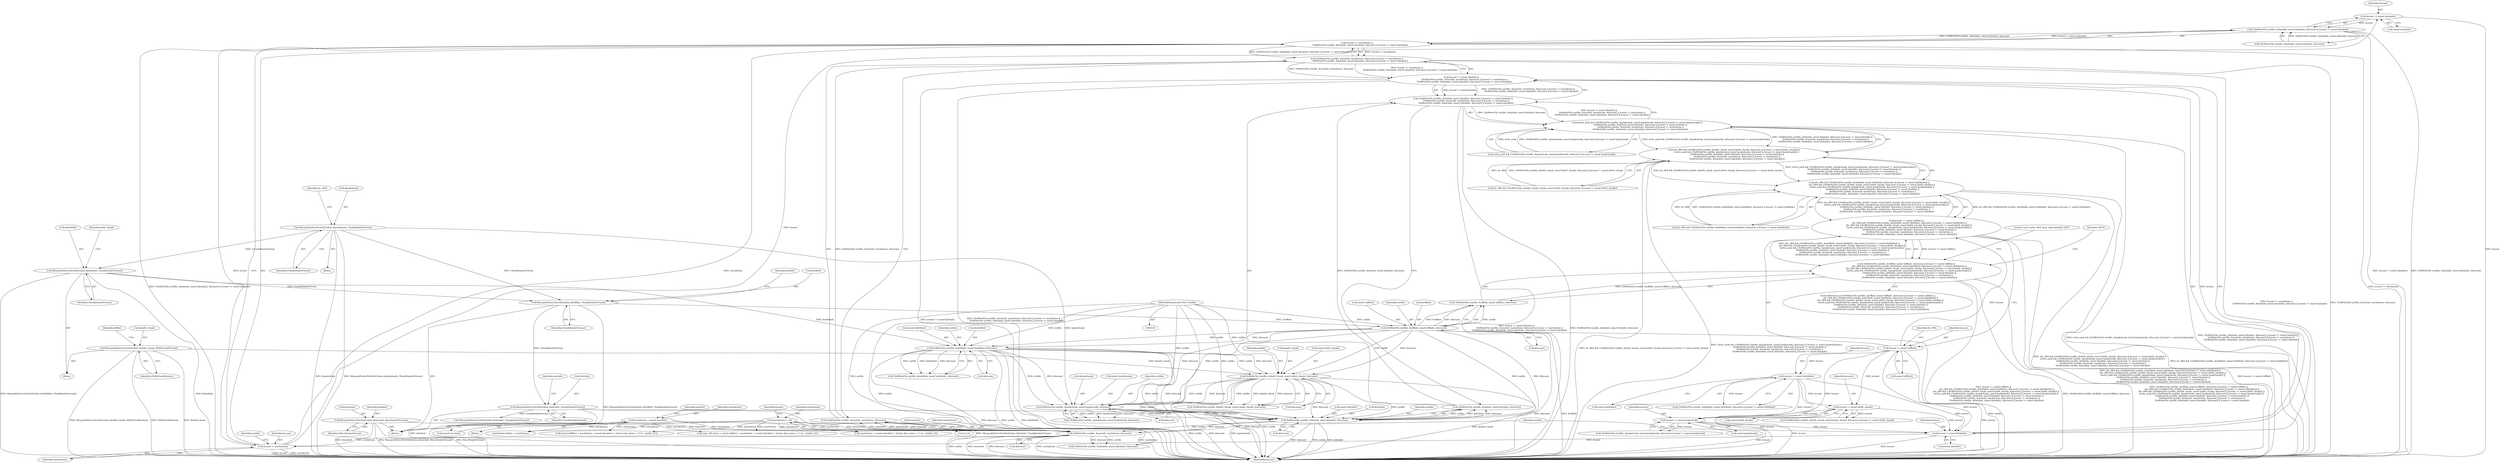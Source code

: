 digraph "0_WavPack_d5bf76b5a88d044a1be1d5656698e3ba737167e5_0@API" {
"1000642" [label="(Call,bcount != sizeof (datahdr))"];
"1000629" [label="(Call,bcount != wavhdrsize)"];
"1000615" [label="(Call,bcount != sizeof (fmthdr))"];
"1000549" [label="(Call,bcount != sizeof (riffhdr))"];
"1000583" [label="(Call,bcount != sizeof (ds64_chunk))"];
"1000566" [label="(Call,bcount != sizeof (ds64hdr))"];
"1000600" [label="(Call,bcount != sizeof (junkchunk))"];
"1000621" [label="(Call,DoWriteFile (outfile, &wavhdr, wavhdrsize, &bcount))"];
"1000606" [label="(Call,DoWriteFile (outfile, &fmthdr, sizeof (fmthdr), &bcount))"];
"1000558" [label="(Call,DoWriteFile (outfile, &ds64hdr, sizeof (ds64hdr), &bcount))"];
"1000540" [label="(Call,DoWriteFile (outfile, &riffhdr, sizeof (riffhdr), &bcount))"];
"1000101" [label="(MethodParameterIn,FILE *outfile)"];
"1000521" [label="(Call,WavpackNativeToLittleEndian (&riffhdr, ChunkHeaderFormat))"];
"1000497" [label="(Call,WavpackNativeToLittleEndian (&ds64hdr, ChunkHeaderFormat))"];
"1000442" [label="(Call,WavpackNativeToLittleEndian (&junkchunk, ChunkHeaderFormat))"];
"1000575" [label="(Call,DoWriteFile (outfile, &ds64_chunk, sizeof (ds64_chunk), &bcount))"];
"1000501" [label="(Call,WavpackNativeToLittleEndian (&ds64_chunk, DS64ChunkFormat))"];
"1000592" [label="(Call,DoWriteFile (outfile, &junkchunk, sizeof (junkchunk), &bcount))"];
"1000525" [label="(Call,WavpackNativeToLittleEndian (&fmthdr, ChunkHeaderFormat))"];
"1000529" [label="(Call,WavpackNativeToLittleEndian (&wavhdr, WaveHeaderFormat))"];
"1000158" [label="(Call,wavhdrsize = 16)"];
"1000265" [label="(Call,wavhdrsize = sizeof (wavhdr))"];
"1000632" [label="(Call,!DoWriteFile (outfile, &datahdr, sizeof (datahdr), &bcount) || bcount != sizeof (datahdr))"];
"1000628" [label="(Call,bcount != wavhdrsize ||\n         !DoWriteFile (outfile, &datahdr, sizeof (datahdr), &bcount) || bcount != sizeof (datahdr))"];
"1000619" [label="(Call,!DoWriteFile (outfile, &wavhdr, wavhdrsize, &bcount) || bcount != wavhdrsize ||\n         !DoWriteFile (outfile, &datahdr, sizeof (datahdr), &bcount) || bcount != sizeof (datahdr))"];
"1000614" [label="(Call,bcount != sizeof (fmthdr) ||\n         !DoWriteFile (outfile, &wavhdr, wavhdrsize, &bcount) || bcount != wavhdrsize ||\n         !DoWriteFile (outfile, &datahdr, sizeof (datahdr), &bcount) || bcount != sizeof (datahdr))"];
"1000604" [label="(Call,!DoWriteFile (outfile, &fmthdr, sizeof (fmthdr), &bcount) || bcount != sizeof (fmthdr) ||\n         !DoWriteFile (outfile, &wavhdr, wavhdrsize, &bcount) || bcount != wavhdrsize ||\n         !DoWriteFile (outfile, &datahdr, sizeof (datahdr), &bcount) || bcount != sizeof (datahdr))"];
"1000587" [label="(Call,(write_junk && (!DoWriteFile (outfile, &junkchunk, sizeof (junkchunk), &bcount) || bcount != sizeof (junkchunk))) ||\n         !DoWriteFile (outfile, &fmthdr, sizeof (fmthdr), &bcount) || bcount != sizeof (fmthdr) ||\n         !DoWriteFile (outfile, &wavhdr, wavhdrsize, &bcount) || bcount != wavhdrsize ||\n         !DoWriteFile (outfile, &datahdr, sizeof (datahdr), &bcount) || bcount != sizeof (datahdr))"];
"1000570" [label="(Call,(do_rf64 && (!DoWriteFile (outfile, &ds64_chunk, sizeof (ds64_chunk), &bcount) || bcount != sizeof (ds64_chunk))) ||\n        (write_junk && (!DoWriteFile (outfile, &junkchunk, sizeof (junkchunk), &bcount) || bcount != sizeof (junkchunk))) ||\n         !DoWriteFile (outfile, &fmthdr, sizeof (fmthdr), &bcount) || bcount != sizeof (fmthdr) ||\n         !DoWriteFile (outfile, &wavhdr, wavhdrsize, &bcount) || bcount != wavhdrsize ||\n         !DoWriteFile (outfile, &datahdr, sizeof (datahdr), &bcount) || bcount != sizeof (datahdr))"];
"1000553" [label="(Call,(do_rf64 && (!DoWriteFile (outfile, &ds64hdr, sizeof (ds64hdr), &bcount) || bcount != sizeof (ds64hdr))) ||\n        (do_rf64 && (!DoWriteFile (outfile, &ds64_chunk, sizeof (ds64_chunk), &bcount) || bcount != sizeof (ds64_chunk))) ||\n        (write_junk && (!DoWriteFile (outfile, &junkchunk, sizeof (junkchunk), &bcount) || bcount != sizeof (junkchunk))) ||\n         !DoWriteFile (outfile, &fmthdr, sizeof (fmthdr), &bcount) || bcount != sizeof (fmthdr) ||\n         !DoWriteFile (outfile, &wavhdr, wavhdrsize, &bcount) || bcount != wavhdrsize ||\n         !DoWriteFile (outfile, &datahdr, sizeof (datahdr), &bcount) || bcount != sizeof (datahdr))"];
"1000548" [label="(Call,bcount != sizeof (riffhdr) ||\n         (do_rf64 && (!DoWriteFile (outfile, &ds64hdr, sizeof (ds64hdr), &bcount) || bcount != sizeof (ds64hdr))) ||\n        (do_rf64 && (!DoWriteFile (outfile, &ds64_chunk, sizeof (ds64_chunk), &bcount) || bcount != sizeof (ds64_chunk))) ||\n        (write_junk && (!DoWriteFile (outfile, &junkchunk, sizeof (junkchunk), &bcount) || bcount != sizeof (junkchunk))) ||\n         !DoWriteFile (outfile, &fmthdr, sizeof (fmthdr), &bcount) || bcount != sizeof (fmthdr) ||\n         !DoWriteFile (outfile, &wavhdr, wavhdrsize, &bcount) || bcount != wavhdrsize ||\n         !DoWriteFile (outfile, &datahdr, sizeof (datahdr), &bcount) || bcount != sizeof (datahdr))"];
"1000538" [label="(Call,!DoWriteFile (outfile, &riffhdr, sizeof (riffhdr), &bcount) || bcount != sizeof (riffhdr) ||\n         (do_rf64 && (!DoWriteFile (outfile, &ds64hdr, sizeof (ds64hdr), &bcount) || bcount != sizeof (ds64hdr))) ||\n        (do_rf64 && (!DoWriteFile (outfile, &ds64_chunk, sizeof (ds64_chunk), &bcount) || bcount != sizeof (ds64_chunk))) ||\n        (write_junk && (!DoWriteFile (outfile, &junkchunk, sizeof (junkchunk), &bcount) || bcount != sizeof (junkchunk))) ||\n         !DoWriteFile (outfile, &fmthdr, sizeof (fmthdr), &bcount) || bcount != sizeof (fmthdr) ||\n         !DoWriteFile (outfile, &wavhdr, wavhdrsize, &bcount) || bcount != wavhdrsize ||\n         !DoWriteFile (outfile, &datahdr, sizeof (datahdr), &bcount) || bcount != sizeof (datahdr))"];
"1000415" [label="(Call,fmthdr.ckSize = wavhdrsize)"];
"1000542" [label="(Call,&riffhdr)"];
"1000621" [label="(Call,DoWriteFile (outfile, &wavhdr, wavhdrsize, &bcount))"];
"1000642" [label="(Call,bcount != sizeof (datahdr))"];
"1000591" [label="(Call,!DoWriteFile (outfile, &junkchunk, sizeof (junkchunk), &bcount))"];
"1000554" [label="(Call,do_rf64 && (!DoWriteFile (outfile, &ds64hdr, sizeof (ds64hdr), &bcount) || bcount != sizeof (ds64hdr)))"];
"1000558" [label="(Call,DoWriteFile (outfile, &ds64hdr, sizeof (ds64hdr), &bcount))"];
"1000635" [label="(Identifier,outfile)"];
"1000581" [label="(Call,&bcount)"];
"1000532" [label="(Identifier,WaveHeaderFormat)"];
"1000610" [label="(Call,sizeof (fmthdr))"];
"1000598" [label="(Call,&bcount)"];
"1000531" [label="(Identifier,wavhdr)"];
"1000585" [label="(Call,sizeof (ds64_chunk))"];
"1000626" [label="(Call,&bcount)"];
"1000608" [label="(Call,&fmthdr)"];
"1000527" [label="(Identifier,fmthdr)"];
"1000158" [label="(Call,wavhdrsize = 16)"];
"1000573" [label="(Call,!DoWriteFile (outfile, &ds64_chunk, sizeof (ds64_chunk), &bcount) || bcount != sizeof (ds64_chunk))"];
"1000590" [label="(Call,!DoWriteFile (outfile, &junkchunk, sizeof (junkchunk), &bcount) || bcount != sizeof (junkchunk))"];
"1000594" [label="(Call,&junkchunk)"];
"1000264" [label="(Block,)"];
"1000617" [label="(Call,sizeof (fmthdr))"];
"1000535" [label="(Identifier,datahdr)"];
"1000160" [label="(Literal,16)"];
"1000648" [label="(Literal,\"can't write .WAV data, disk probably full!\")"];
"1000600" [label="(Call,bcount != sizeof (junkchunk))"];
"1000571" [label="(Call,do_rf64 && (!DoWriteFile (outfile, &ds64_chunk, sizeof (ds64_chunk), &bcount) || bcount != sizeof (ds64_chunk)))"];
"1000529" [label="(Call,WavpackNativeToLittleEndian (&wavhdr, WaveHeaderFormat))"];
"1000579" [label="(Call,sizeof (ds64_chunk))"];
"1000101" [label="(MethodParameterIn,FILE *outfile)"];
"1000633" [label="(Call,!DoWriteFile (outfile, &datahdr, sizeof (datahdr), &bcount))"];
"1000614" [label="(Call,bcount != sizeof (fmthdr) ||\n         !DoWriteFile (outfile, &wavhdr, wavhdrsize, &bcount) || bcount != wavhdrsize ||\n         !DoWriteFile (outfile, &datahdr, sizeof (datahdr), &bcount) || bcount != sizeof (datahdr))"];
"1000632" [label="(Call,!DoWriteFile (outfile, &datahdr, sizeof (datahdr), &bcount) || bcount != sizeof (datahdr))"];
"1000567" [label="(Identifier,bcount)"];
"1000105" [label="(Block,)"];
"1000501" [label="(Call,WavpackNativeToLittleEndian (&ds64_chunk, DS64ChunkFormat))"];
"1000422" [label="(Block,)"];
"1000653" [label="(MethodReturn,int)"];
"1000568" [label="(Call,sizeof (ds64hdr))"];
"1000445" [label="(Identifier,ChunkHeaderFormat)"];
"1000498" [label="(Call,&ds64hdr)"];
"1000631" [label="(Identifier,wavhdrsize)"];
"1000619" [label="(Call,!DoWriteFile (outfile, &wavhdr, wavhdrsize, &bcount) || bcount != wavhdrsize ||\n         !DoWriteFile (outfile, &datahdr, sizeof (datahdr), &bcount) || bcount != sizeof (datahdr))"];
"1000521" [label="(Call,WavpackNativeToLittleEndian (&riffhdr, ChunkHeaderFormat))"];
"1000570" [label="(Call,(do_rf64 && (!DoWriteFile (outfile, &ds64_chunk, sizeof (ds64_chunk), &bcount) || bcount != sizeof (ds64_chunk))) ||\n        (write_junk && (!DoWriteFile (outfile, &junkchunk, sizeof (junkchunk), &bcount) || bcount != sizeof (junkchunk))) ||\n         !DoWriteFile (outfile, &fmthdr, sizeof (fmthdr), &bcount) || bcount != sizeof (fmthdr) ||\n         !DoWriteFile (outfile, &wavhdr, wavhdrsize, &bcount) || bcount != wavhdrsize ||\n         !DoWriteFile (outfile, &datahdr, sizeof (datahdr), &bcount) || bcount != sizeof (datahdr))"];
"1000616" [label="(Identifier,bcount)"];
"1000525" [label="(Call,WavpackNativeToLittleEndian (&fmthdr, ChunkHeaderFormat))"];
"1000540" [label="(Call,DoWriteFile (outfile, &riffhdr, sizeof (riffhdr), &bcount))"];
"1000551" [label="(Call,sizeof (riffhdr))"];
"1000539" [label="(Call,!DoWriteFile (outfile, &riffhdr, sizeof (riffhdr), &bcount))"];
"1000538" [label="(Call,!DoWriteFile (outfile, &riffhdr, sizeof (riffhdr), &bcount) || bcount != sizeof (riffhdr) ||\n         (do_rf64 && (!DoWriteFile (outfile, &ds64hdr, sizeof (ds64hdr), &bcount) || bcount != sizeof (ds64hdr))) ||\n        (do_rf64 && (!DoWriteFile (outfile, &ds64_chunk, sizeof (ds64_chunk), &bcount) || bcount != sizeof (ds64_chunk))) ||\n        (write_junk && (!DoWriteFile (outfile, &junkchunk, sizeof (junkchunk), &bcount) || bcount != sizeof (junkchunk))) ||\n         !DoWriteFile (outfile, &fmthdr, sizeof (fmthdr), &bcount) || bcount != sizeof (fmthdr) ||\n         !DoWriteFile (outfile, &wavhdr, wavhdrsize, &bcount) || bcount != wavhdrsize ||\n         !DoWriteFile (outfile, &datahdr, sizeof (datahdr), &bcount) || bcount != sizeof (datahdr))"];
"1000366" [label="(Call,sizeof (riffhdr) + wavhdrsize + sizeof (datahdr) + ((total_data_bytes + 1) & ~(int64_t)1))"];
"1000562" [label="(Call,sizeof (ds64hdr))"];
"1000530" [label="(Call,&wavhdr)"];
"1000592" [label="(Call,DoWriteFile (outfile, &junkchunk, sizeof (junkchunk), &bcount))"];
"1000596" [label="(Call,sizeof (junkchunk))"];
"1000630" [label="(Identifier,bcount)"];
"1000550" [label="(Identifier,bcount)"];
"1000448" [label="(Block,)"];
"1000504" [label="(Identifier,DS64ChunkFormat)"];
"1000364" [label="(Call,total_riff_bytes = sizeof (riffhdr) + wavhdrsize + sizeof (datahdr) + ((total_data_bytes + 1) & ~(int64_t)1))"];
"1000587" [label="(Call,(write_junk && (!DoWriteFile (outfile, &junkchunk, sizeof (junkchunk), &bcount) || bcount != sizeof (junkchunk))) ||\n         !DoWriteFile (outfile, &fmthdr, sizeof (fmthdr), &bcount) || bcount != sizeof (fmthdr) ||\n         !DoWriteFile (outfile, &wavhdr, wavhdrsize, &bcount) || bcount != wavhdrsize ||\n         !DoWriteFile (outfile, &datahdr, sizeof (datahdr), &bcount) || bcount != sizeof (datahdr))"];
"1000623" [label="(Call,&wavhdr)"];
"1000566" [label="(Call,bcount != sizeof (ds64hdr))"];
"1000522" [label="(Call,&riffhdr)"];
"1000612" [label="(Call,&bcount)"];
"1000643" [label="(Identifier,bcount)"];
"1000583" [label="(Call,bcount != sizeof (ds64_chunk))"];
"1000271" [label="(Identifier,wavhdr)"];
"1000500" [label="(Identifier,ChunkHeaderFormat)"];
"1000575" [label="(Call,DoWriteFile (outfile, &ds64_chunk, sizeof (ds64_chunk), &bcount))"];
"1000615" [label="(Call,bcount != sizeof (fmthdr))"];
"1000622" [label="(Identifier,outfile)"];
"1000544" [label="(Call,sizeof (riffhdr))"];
"1000533" [label="(Call,WavpackNativeToLittleEndian (&datahdr, ChunkHeaderFormat))"];
"1000604" [label="(Call,!DoWriteFile (outfile, &fmthdr, sizeof (fmthdr), &bcount) || bcount != sizeof (fmthdr) ||\n         !DoWriteFile (outfile, &wavhdr, wavhdrsize, &bcount) || bcount != wavhdrsize ||\n         !DoWriteFile (outfile, &datahdr, sizeof (datahdr), &bcount) || bcount != sizeof (datahdr))"];
"1000644" [label="(Call,sizeof (datahdr))"];
"1000559" [label="(Identifier,outfile)"];
"1000625" [label="(Identifier,wavhdrsize)"];
"1000541" [label="(Identifier,outfile)"];
"1000546" [label="(Call,&bcount)"];
"1000548" [label="(Call,bcount != sizeof (riffhdr) ||\n         (do_rf64 && (!DoWriteFile (outfile, &ds64hdr, sizeof (ds64hdr), &bcount) || bcount != sizeof (ds64hdr))) ||\n        (do_rf64 && (!DoWriteFile (outfile, &ds64_chunk, sizeof (ds64_chunk), &bcount) || bcount != sizeof (ds64_chunk))) ||\n        (write_junk && (!DoWriteFile (outfile, &junkchunk, sizeof (junkchunk), &bcount) || bcount != sizeof (junkchunk))) ||\n         !DoWriteFile (outfile, &fmthdr, sizeof (fmthdr), &bcount) || bcount != sizeof (fmthdr) ||\n         !DoWriteFile (outfile, &wavhdr, wavhdrsize, &bcount) || bcount != wavhdrsize ||\n         !DoWriteFile (outfile, &datahdr, sizeof (datahdr), &bcount) || bcount != sizeof (datahdr))"];
"1000502" [label="(Call,&ds64_chunk)"];
"1000584" [label="(Identifier,bcount)"];
"1000443" [label="(Call,&junkchunk)"];
"1000537" [label="(ControlStructure,if (!DoWriteFile (outfile, &riffhdr, sizeof (riffhdr), &bcount) || bcount != sizeof (riffhdr) ||\n         (do_rf64 && (!DoWriteFile (outfile, &ds64hdr, sizeof (ds64hdr), &bcount) || bcount != sizeof (ds64hdr))) ||\n        (do_rf64 && (!DoWriteFile (outfile, &ds64_chunk, sizeof (ds64_chunk), &bcount) || bcount != sizeof (ds64_chunk))) ||\n        (write_junk && (!DoWriteFile (outfile, &junkchunk, sizeof (junkchunk), &bcount) || bcount != sizeof (junkchunk))) ||\n         !DoWriteFile (outfile, &fmthdr, sizeof (fmthdr), &bcount) || bcount != sizeof (fmthdr) ||\n         !DoWriteFile (outfile, &wavhdr, wavhdrsize, &bcount) || bcount != wavhdrsize ||\n         !DoWriteFile (outfile, &datahdr, sizeof (datahdr), &bcount) || bcount != sizeof (datahdr)))"];
"1000528" [label="(Identifier,ChunkHeaderFormat)"];
"1000523" [label="(Identifier,riffhdr)"];
"1000555" [label="(Identifier,do_rf64)"];
"1000553" [label="(Call,(do_rf64 && (!DoWriteFile (outfile, &ds64hdr, sizeof (ds64hdr), &bcount) || bcount != sizeof (ds64hdr))) ||\n        (do_rf64 && (!DoWriteFile (outfile, &ds64_chunk, sizeof (ds64_chunk), &bcount) || bcount != sizeof (ds64_chunk))) ||\n        (write_junk && (!DoWriteFile (outfile, &junkchunk, sizeof (junkchunk), &bcount) || bcount != sizeof (junkchunk))) ||\n         !DoWriteFile (outfile, &fmthdr, sizeof (fmthdr), &bcount) || bcount != sizeof (fmthdr) ||\n         !DoWriteFile (outfile, &wavhdr, wavhdrsize, &bcount) || bcount != wavhdrsize ||\n         !DoWriteFile (outfile, &datahdr, sizeof (datahdr), &bcount) || bcount != sizeof (datahdr))"];
"1000605" [label="(Call,!DoWriteFile (outfile, &fmthdr, sizeof (fmthdr), &bcount))"];
"1000602" [label="(Call,sizeof (junkchunk))"];
"1000442" [label="(Call,WavpackNativeToLittleEndian (&junkchunk, ChunkHeaderFormat))"];
"1000557" [label="(Call,!DoWriteFile (outfile, &ds64hdr, sizeof (ds64hdr), &bcount))"];
"1000620" [label="(Call,!DoWriteFile (outfile, &wavhdr, wavhdrsize, &bcount))"];
"1000652" [label="(Identifier,TRUE)"];
"1000447" [label="(Identifier,do_rf64)"];
"1000634" [label="(Call,DoWriteFile (outfile, &datahdr, sizeof (datahdr), &bcount))"];
"1000588" [label="(Call,write_junk && (!DoWriteFile (outfile, &junkchunk, sizeof (junkchunk), &bcount) || bcount != sizeof (junkchunk)))"];
"1000628" [label="(Call,bcount != wavhdrsize ||\n         !DoWriteFile (outfile, &datahdr, sizeof (datahdr), &bcount) || bcount != sizeof (datahdr))"];
"1000606" [label="(Call,DoWriteFile (outfile, &fmthdr, sizeof (fmthdr), &bcount))"];
"1000267" [label="(Call,sizeof (wavhdr))"];
"1000576" [label="(Identifier,outfile)"];
"1000556" [label="(Call,!DoWriteFile (outfile, &ds64hdr, sizeof (ds64hdr), &bcount) || bcount != sizeof (ds64hdr))"];
"1000497" [label="(Call,WavpackNativeToLittleEndian (&ds64hdr, ChunkHeaderFormat))"];
"1000607" [label="(Identifier,outfile)"];
"1000503" [label="(Identifier,ds64_chunk)"];
"1000577" [label="(Call,&ds64_chunk)"];
"1000159" [label="(Identifier,wavhdrsize)"];
"1000526" [label="(Call,&fmthdr)"];
"1000629" [label="(Call,bcount != wavhdrsize)"];
"1000549" [label="(Call,bcount != sizeof (riffhdr))"];
"1000560" [label="(Call,&ds64hdr)"];
"1000574" [label="(Call,!DoWriteFile (outfile, &ds64_chunk, sizeof (ds64_chunk), &bcount))"];
"1000593" [label="(Identifier,outfile)"];
"1000564" [label="(Call,&bcount)"];
"1000601" [label="(Identifier,bcount)"];
"1000164" [label="(Identifier,format)"];
"1000369" [label="(Call,wavhdrsize + sizeof (datahdr) + ((total_data_bytes + 1) & ~(int64_t)1))"];
"1000265" [label="(Call,wavhdrsize = sizeof (wavhdr))"];
"1000524" [label="(Identifier,ChunkHeaderFormat)"];
"1000266" [label="(Identifier,wavhdrsize)"];
"1000642" -> "1000632"  [label="AST: "];
"1000642" -> "1000644"  [label="CFG: "];
"1000643" -> "1000642"  [label="AST: "];
"1000644" -> "1000642"  [label="AST: "];
"1000632" -> "1000642"  [label="CFG: "];
"1000642" -> "1000653"  [label="DDG: bcount"];
"1000642" -> "1000632"  [label="DDG: bcount"];
"1000629" -> "1000642"  [label="DDG: bcount"];
"1000629" -> "1000628"  [label="AST: "];
"1000629" -> "1000631"  [label="CFG: "];
"1000630" -> "1000629"  [label="AST: "];
"1000631" -> "1000629"  [label="AST: "];
"1000635" -> "1000629"  [label="CFG: "];
"1000628" -> "1000629"  [label="CFG: "];
"1000629" -> "1000653"  [label="DDG: bcount"];
"1000629" -> "1000653"  [label="DDG: wavhdrsize"];
"1000629" -> "1000628"  [label="DDG: bcount"];
"1000629" -> "1000628"  [label="DDG: wavhdrsize"];
"1000615" -> "1000629"  [label="DDG: bcount"];
"1000621" -> "1000629"  [label="DDG: wavhdrsize"];
"1000615" -> "1000614"  [label="AST: "];
"1000615" -> "1000617"  [label="CFG: "];
"1000616" -> "1000615"  [label="AST: "];
"1000617" -> "1000615"  [label="AST: "];
"1000622" -> "1000615"  [label="CFG: "];
"1000614" -> "1000615"  [label="CFG: "];
"1000615" -> "1000653"  [label="DDG: bcount"];
"1000615" -> "1000614"  [label="DDG: bcount"];
"1000549" -> "1000615"  [label="DDG: bcount"];
"1000583" -> "1000615"  [label="DDG: bcount"];
"1000566" -> "1000615"  [label="DDG: bcount"];
"1000600" -> "1000615"  [label="DDG: bcount"];
"1000549" -> "1000548"  [label="AST: "];
"1000549" -> "1000551"  [label="CFG: "];
"1000550" -> "1000549"  [label="AST: "];
"1000551" -> "1000549"  [label="AST: "];
"1000555" -> "1000549"  [label="CFG: "];
"1000548" -> "1000549"  [label="CFG: "];
"1000549" -> "1000653"  [label="DDG: bcount"];
"1000549" -> "1000548"  [label="DDG: bcount"];
"1000549" -> "1000566"  [label="DDG: bcount"];
"1000549" -> "1000583"  [label="DDG: bcount"];
"1000549" -> "1000600"  [label="DDG: bcount"];
"1000583" -> "1000573"  [label="AST: "];
"1000583" -> "1000585"  [label="CFG: "];
"1000584" -> "1000583"  [label="AST: "];
"1000585" -> "1000583"  [label="AST: "];
"1000573" -> "1000583"  [label="CFG: "];
"1000583" -> "1000653"  [label="DDG: bcount"];
"1000583" -> "1000573"  [label="DDG: bcount"];
"1000566" -> "1000583"  [label="DDG: bcount"];
"1000583" -> "1000600"  [label="DDG: bcount"];
"1000566" -> "1000556"  [label="AST: "];
"1000566" -> "1000568"  [label="CFG: "];
"1000567" -> "1000566"  [label="AST: "];
"1000568" -> "1000566"  [label="AST: "];
"1000556" -> "1000566"  [label="CFG: "];
"1000566" -> "1000653"  [label="DDG: bcount"];
"1000566" -> "1000556"  [label="DDG: bcount"];
"1000566" -> "1000600"  [label="DDG: bcount"];
"1000600" -> "1000590"  [label="AST: "];
"1000600" -> "1000602"  [label="CFG: "];
"1000601" -> "1000600"  [label="AST: "];
"1000602" -> "1000600"  [label="AST: "];
"1000590" -> "1000600"  [label="CFG: "];
"1000600" -> "1000653"  [label="DDG: bcount"];
"1000600" -> "1000590"  [label="DDG: bcount"];
"1000621" -> "1000620"  [label="AST: "];
"1000621" -> "1000626"  [label="CFG: "];
"1000622" -> "1000621"  [label="AST: "];
"1000623" -> "1000621"  [label="AST: "];
"1000625" -> "1000621"  [label="AST: "];
"1000626" -> "1000621"  [label="AST: "];
"1000620" -> "1000621"  [label="CFG: "];
"1000621" -> "1000653"  [label="DDG: outfile"];
"1000621" -> "1000653"  [label="DDG: &wavhdr"];
"1000621" -> "1000653"  [label="DDG: &bcount"];
"1000621" -> "1000653"  [label="DDG: wavhdrsize"];
"1000621" -> "1000620"  [label="DDG: outfile"];
"1000621" -> "1000620"  [label="DDG: &wavhdr"];
"1000621" -> "1000620"  [label="DDG: wavhdrsize"];
"1000621" -> "1000620"  [label="DDG: &bcount"];
"1000606" -> "1000621"  [label="DDG: outfile"];
"1000606" -> "1000621"  [label="DDG: &bcount"];
"1000101" -> "1000621"  [label="DDG: outfile"];
"1000529" -> "1000621"  [label="DDG: &wavhdr"];
"1000158" -> "1000621"  [label="DDG: wavhdrsize"];
"1000265" -> "1000621"  [label="DDG: wavhdrsize"];
"1000621" -> "1000634"  [label="DDG: outfile"];
"1000621" -> "1000634"  [label="DDG: &bcount"];
"1000606" -> "1000605"  [label="AST: "];
"1000606" -> "1000612"  [label="CFG: "];
"1000607" -> "1000606"  [label="AST: "];
"1000608" -> "1000606"  [label="AST: "];
"1000610" -> "1000606"  [label="AST: "];
"1000612" -> "1000606"  [label="AST: "];
"1000605" -> "1000606"  [label="CFG: "];
"1000606" -> "1000653"  [label="DDG: outfile"];
"1000606" -> "1000653"  [label="DDG: &fmthdr"];
"1000606" -> "1000653"  [label="DDG: &bcount"];
"1000606" -> "1000605"  [label="DDG: outfile"];
"1000606" -> "1000605"  [label="DDG: &fmthdr"];
"1000606" -> "1000605"  [label="DDG: &bcount"];
"1000558" -> "1000606"  [label="DDG: outfile"];
"1000558" -> "1000606"  [label="DDG: &bcount"];
"1000575" -> "1000606"  [label="DDG: outfile"];
"1000575" -> "1000606"  [label="DDG: &bcount"];
"1000540" -> "1000606"  [label="DDG: outfile"];
"1000540" -> "1000606"  [label="DDG: &bcount"];
"1000592" -> "1000606"  [label="DDG: outfile"];
"1000592" -> "1000606"  [label="DDG: &bcount"];
"1000101" -> "1000606"  [label="DDG: outfile"];
"1000525" -> "1000606"  [label="DDG: &fmthdr"];
"1000558" -> "1000557"  [label="AST: "];
"1000558" -> "1000564"  [label="CFG: "];
"1000559" -> "1000558"  [label="AST: "];
"1000560" -> "1000558"  [label="AST: "];
"1000562" -> "1000558"  [label="AST: "];
"1000564" -> "1000558"  [label="AST: "];
"1000557" -> "1000558"  [label="CFG: "];
"1000558" -> "1000653"  [label="DDG: &ds64hdr"];
"1000558" -> "1000653"  [label="DDG: outfile"];
"1000558" -> "1000653"  [label="DDG: &bcount"];
"1000558" -> "1000557"  [label="DDG: outfile"];
"1000558" -> "1000557"  [label="DDG: &ds64hdr"];
"1000558" -> "1000557"  [label="DDG: &bcount"];
"1000540" -> "1000558"  [label="DDG: outfile"];
"1000540" -> "1000558"  [label="DDG: &bcount"];
"1000101" -> "1000558"  [label="DDG: outfile"];
"1000497" -> "1000558"  [label="DDG: &ds64hdr"];
"1000558" -> "1000575"  [label="DDG: outfile"];
"1000558" -> "1000575"  [label="DDG: &bcount"];
"1000558" -> "1000592"  [label="DDG: outfile"];
"1000558" -> "1000592"  [label="DDG: &bcount"];
"1000540" -> "1000539"  [label="AST: "];
"1000540" -> "1000546"  [label="CFG: "];
"1000541" -> "1000540"  [label="AST: "];
"1000542" -> "1000540"  [label="AST: "];
"1000544" -> "1000540"  [label="AST: "];
"1000546" -> "1000540"  [label="AST: "];
"1000539" -> "1000540"  [label="CFG: "];
"1000540" -> "1000653"  [label="DDG: &bcount"];
"1000540" -> "1000653"  [label="DDG: &riffhdr"];
"1000540" -> "1000653"  [label="DDG: outfile"];
"1000540" -> "1000539"  [label="DDG: outfile"];
"1000540" -> "1000539"  [label="DDG: &riffhdr"];
"1000540" -> "1000539"  [label="DDG: &bcount"];
"1000101" -> "1000540"  [label="DDG: outfile"];
"1000521" -> "1000540"  [label="DDG: &riffhdr"];
"1000540" -> "1000575"  [label="DDG: outfile"];
"1000540" -> "1000575"  [label="DDG: &bcount"];
"1000540" -> "1000592"  [label="DDG: outfile"];
"1000540" -> "1000592"  [label="DDG: &bcount"];
"1000101" -> "1000100"  [label="AST: "];
"1000101" -> "1000653"  [label="DDG: outfile"];
"1000101" -> "1000575"  [label="DDG: outfile"];
"1000101" -> "1000592"  [label="DDG: outfile"];
"1000101" -> "1000634"  [label="DDG: outfile"];
"1000521" -> "1000105"  [label="AST: "];
"1000521" -> "1000524"  [label="CFG: "];
"1000522" -> "1000521"  [label="AST: "];
"1000524" -> "1000521"  [label="AST: "];
"1000527" -> "1000521"  [label="CFG: "];
"1000521" -> "1000653"  [label="DDG: WavpackNativeToLittleEndian (&riffhdr, ChunkHeaderFormat)"];
"1000497" -> "1000521"  [label="DDG: ChunkHeaderFormat"];
"1000442" -> "1000521"  [label="DDG: ChunkHeaderFormat"];
"1000521" -> "1000525"  [label="DDG: ChunkHeaderFormat"];
"1000497" -> "1000448"  [label="AST: "];
"1000497" -> "1000500"  [label="CFG: "];
"1000498" -> "1000497"  [label="AST: "];
"1000500" -> "1000497"  [label="AST: "];
"1000503" -> "1000497"  [label="CFG: "];
"1000497" -> "1000653"  [label="DDG: &ds64hdr"];
"1000497" -> "1000653"  [label="DDG: WavpackNativeToLittleEndian (&ds64hdr, ChunkHeaderFormat)"];
"1000442" -> "1000497"  [label="DDG: ChunkHeaderFormat"];
"1000442" -> "1000422"  [label="AST: "];
"1000442" -> "1000445"  [label="CFG: "];
"1000443" -> "1000442"  [label="AST: "];
"1000445" -> "1000442"  [label="AST: "];
"1000447" -> "1000442"  [label="CFG: "];
"1000442" -> "1000653"  [label="DDG: WavpackNativeToLittleEndian (&junkchunk, ChunkHeaderFormat)"];
"1000442" -> "1000653"  [label="DDG: &junkchunk"];
"1000442" -> "1000592"  [label="DDG: &junkchunk"];
"1000575" -> "1000574"  [label="AST: "];
"1000575" -> "1000581"  [label="CFG: "];
"1000576" -> "1000575"  [label="AST: "];
"1000577" -> "1000575"  [label="AST: "];
"1000579" -> "1000575"  [label="AST: "];
"1000581" -> "1000575"  [label="AST: "];
"1000574" -> "1000575"  [label="CFG: "];
"1000575" -> "1000653"  [label="DDG: &ds64_chunk"];
"1000575" -> "1000653"  [label="DDG: &bcount"];
"1000575" -> "1000653"  [label="DDG: outfile"];
"1000575" -> "1000574"  [label="DDG: outfile"];
"1000575" -> "1000574"  [label="DDG: &ds64_chunk"];
"1000575" -> "1000574"  [label="DDG: &bcount"];
"1000501" -> "1000575"  [label="DDG: &ds64_chunk"];
"1000575" -> "1000592"  [label="DDG: outfile"];
"1000575" -> "1000592"  [label="DDG: &bcount"];
"1000501" -> "1000448"  [label="AST: "];
"1000501" -> "1000504"  [label="CFG: "];
"1000502" -> "1000501"  [label="AST: "];
"1000504" -> "1000501"  [label="AST: "];
"1000523" -> "1000501"  [label="CFG: "];
"1000501" -> "1000653"  [label="DDG: &ds64_chunk"];
"1000501" -> "1000653"  [label="DDG: WavpackNativeToLittleEndian (&ds64_chunk, DS64ChunkFormat)"];
"1000501" -> "1000653"  [label="DDG: DS64ChunkFormat"];
"1000592" -> "1000591"  [label="AST: "];
"1000592" -> "1000598"  [label="CFG: "];
"1000593" -> "1000592"  [label="AST: "];
"1000594" -> "1000592"  [label="AST: "];
"1000596" -> "1000592"  [label="AST: "];
"1000598" -> "1000592"  [label="AST: "];
"1000591" -> "1000592"  [label="CFG: "];
"1000592" -> "1000653"  [label="DDG: &bcount"];
"1000592" -> "1000653"  [label="DDG: &junkchunk"];
"1000592" -> "1000653"  [label="DDG: outfile"];
"1000592" -> "1000591"  [label="DDG: outfile"];
"1000592" -> "1000591"  [label="DDG: &junkchunk"];
"1000592" -> "1000591"  [label="DDG: &bcount"];
"1000525" -> "1000105"  [label="AST: "];
"1000525" -> "1000528"  [label="CFG: "];
"1000526" -> "1000525"  [label="AST: "];
"1000528" -> "1000525"  [label="AST: "];
"1000531" -> "1000525"  [label="CFG: "];
"1000525" -> "1000653"  [label="DDG: WavpackNativeToLittleEndian (&fmthdr, ChunkHeaderFormat)"];
"1000525" -> "1000653"  [label="DDG: &fmthdr"];
"1000525" -> "1000533"  [label="DDG: ChunkHeaderFormat"];
"1000529" -> "1000105"  [label="AST: "];
"1000529" -> "1000532"  [label="CFG: "];
"1000530" -> "1000529"  [label="AST: "];
"1000532" -> "1000529"  [label="AST: "];
"1000535" -> "1000529"  [label="CFG: "];
"1000529" -> "1000653"  [label="DDG: &wavhdr"];
"1000529" -> "1000653"  [label="DDG: WavpackNativeToLittleEndian (&wavhdr, WaveHeaderFormat)"];
"1000529" -> "1000653"  [label="DDG: WaveHeaderFormat"];
"1000158" -> "1000105"  [label="AST: "];
"1000158" -> "1000160"  [label="CFG: "];
"1000159" -> "1000158"  [label="AST: "];
"1000160" -> "1000158"  [label="AST: "];
"1000164" -> "1000158"  [label="CFG: "];
"1000158" -> "1000653"  [label="DDG: wavhdrsize"];
"1000158" -> "1000364"  [label="DDG: wavhdrsize"];
"1000158" -> "1000366"  [label="DDG: wavhdrsize"];
"1000158" -> "1000369"  [label="DDG: wavhdrsize"];
"1000158" -> "1000415"  [label="DDG: wavhdrsize"];
"1000265" -> "1000264"  [label="AST: "];
"1000265" -> "1000267"  [label="CFG: "];
"1000266" -> "1000265"  [label="AST: "];
"1000267" -> "1000265"  [label="AST: "];
"1000271" -> "1000265"  [label="CFG: "];
"1000265" -> "1000364"  [label="DDG: wavhdrsize"];
"1000265" -> "1000366"  [label="DDG: wavhdrsize"];
"1000265" -> "1000369"  [label="DDG: wavhdrsize"];
"1000265" -> "1000415"  [label="DDG: wavhdrsize"];
"1000632" -> "1000628"  [label="AST: "];
"1000632" -> "1000633"  [label="CFG: "];
"1000633" -> "1000632"  [label="AST: "];
"1000628" -> "1000632"  [label="CFG: "];
"1000632" -> "1000653"  [label="DDG: !DoWriteFile (outfile, &datahdr, sizeof (datahdr), &bcount)"];
"1000632" -> "1000653"  [label="DDG: bcount != sizeof (datahdr)"];
"1000632" -> "1000628"  [label="DDG: !DoWriteFile (outfile, &datahdr, sizeof (datahdr), &bcount)"];
"1000632" -> "1000628"  [label="DDG: bcount != sizeof (datahdr)"];
"1000633" -> "1000632"  [label="DDG: DoWriteFile (outfile, &datahdr, sizeof (datahdr), &bcount)"];
"1000628" -> "1000619"  [label="AST: "];
"1000619" -> "1000628"  [label="CFG: "];
"1000628" -> "1000653"  [label="DDG: bcount != wavhdrsize"];
"1000628" -> "1000653"  [label="DDG: !DoWriteFile (outfile, &datahdr, sizeof (datahdr), &bcount) || bcount != sizeof (datahdr)"];
"1000628" -> "1000619"  [label="DDG: bcount != wavhdrsize"];
"1000628" -> "1000619"  [label="DDG: !DoWriteFile (outfile, &datahdr, sizeof (datahdr), &bcount) || bcount != sizeof (datahdr)"];
"1000619" -> "1000614"  [label="AST: "];
"1000619" -> "1000620"  [label="CFG: "];
"1000620" -> "1000619"  [label="AST: "];
"1000614" -> "1000619"  [label="CFG: "];
"1000619" -> "1000653"  [label="DDG: bcount != wavhdrsize ||\n         !DoWriteFile (outfile, &datahdr, sizeof (datahdr), &bcount) || bcount != sizeof (datahdr)"];
"1000619" -> "1000653"  [label="DDG: !DoWriteFile (outfile, &wavhdr, wavhdrsize, &bcount)"];
"1000619" -> "1000614"  [label="DDG: !DoWriteFile (outfile, &wavhdr, wavhdrsize, &bcount)"];
"1000619" -> "1000614"  [label="DDG: bcount != wavhdrsize ||\n         !DoWriteFile (outfile, &datahdr, sizeof (datahdr), &bcount) || bcount != sizeof (datahdr)"];
"1000620" -> "1000619"  [label="DDG: DoWriteFile (outfile, &wavhdr, wavhdrsize, &bcount)"];
"1000614" -> "1000604"  [label="AST: "];
"1000604" -> "1000614"  [label="CFG: "];
"1000614" -> "1000653"  [label="DDG: bcount != sizeof (fmthdr)"];
"1000614" -> "1000653"  [label="DDG: !DoWriteFile (outfile, &wavhdr, wavhdrsize, &bcount) || bcount != wavhdrsize ||\n         !DoWriteFile (outfile, &datahdr, sizeof (datahdr), &bcount) || bcount != sizeof (datahdr)"];
"1000614" -> "1000604"  [label="DDG: bcount != sizeof (fmthdr)"];
"1000614" -> "1000604"  [label="DDG: !DoWriteFile (outfile, &wavhdr, wavhdrsize, &bcount) || bcount != wavhdrsize ||\n         !DoWriteFile (outfile, &datahdr, sizeof (datahdr), &bcount) || bcount != sizeof (datahdr)"];
"1000604" -> "1000587"  [label="AST: "];
"1000604" -> "1000605"  [label="CFG: "];
"1000605" -> "1000604"  [label="AST: "];
"1000587" -> "1000604"  [label="CFG: "];
"1000604" -> "1000653"  [label="DDG: bcount != sizeof (fmthdr) ||\n         !DoWriteFile (outfile, &wavhdr, wavhdrsize, &bcount) || bcount != wavhdrsize ||\n         !DoWriteFile (outfile, &datahdr, sizeof (datahdr), &bcount) || bcount != sizeof (datahdr)"];
"1000604" -> "1000653"  [label="DDG: !DoWriteFile (outfile, &fmthdr, sizeof (fmthdr), &bcount)"];
"1000604" -> "1000587"  [label="DDG: !DoWriteFile (outfile, &fmthdr, sizeof (fmthdr), &bcount)"];
"1000604" -> "1000587"  [label="DDG: bcount != sizeof (fmthdr) ||\n         !DoWriteFile (outfile, &wavhdr, wavhdrsize, &bcount) || bcount != wavhdrsize ||\n         !DoWriteFile (outfile, &datahdr, sizeof (datahdr), &bcount) || bcount != sizeof (datahdr)"];
"1000605" -> "1000604"  [label="DDG: DoWriteFile (outfile, &fmthdr, sizeof (fmthdr), &bcount)"];
"1000587" -> "1000570"  [label="AST: "];
"1000587" -> "1000588"  [label="CFG: "];
"1000588" -> "1000587"  [label="AST: "];
"1000570" -> "1000587"  [label="CFG: "];
"1000587" -> "1000653"  [label="DDG: write_junk && (!DoWriteFile (outfile, &junkchunk, sizeof (junkchunk), &bcount) || bcount != sizeof (junkchunk))"];
"1000587" -> "1000653"  [label="DDG: !DoWriteFile (outfile, &fmthdr, sizeof (fmthdr), &bcount) || bcount != sizeof (fmthdr) ||\n         !DoWriteFile (outfile, &wavhdr, wavhdrsize, &bcount) || bcount != wavhdrsize ||\n         !DoWriteFile (outfile, &datahdr, sizeof (datahdr), &bcount) || bcount != sizeof (datahdr)"];
"1000587" -> "1000570"  [label="DDG: write_junk && (!DoWriteFile (outfile, &junkchunk, sizeof (junkchunk), &bcount) || bcount != sizeof (junkchunk))"];
"1000587" -> "1000570"  [label="DDG: !DoWriteFile (outfile, &fmthdr, sizeof (fmthdr), &bcount) || bcount != sizeof (fmthdr) ||\n         !DoWriteFile (outfile, &wavhdr, wavhdrsize, &bcount) || bcount != wavhdrsize ||\n         !DoWriteFile (outfile, &datahdr, sizeof (datahdr), &bcount) || bcount != sizeof (datahdr)"];
"1000588" -> "1000587"  [label="DDG: write_junk"];
"1000588" -> "1000587"  [label="DDG: !DoWriteFile (outfile, &junkchunk, sizeof (junkchunk), &bcount) || bcount != sizeof (junkchunk)"];
"1000570" -> "1000553"  [label="AST: "];
"1000570" -> "1000571"  [label="CFG: "];
"1000571" -> "1000570"  [label="AST: "];
"1000553" -> "1000570"  [label="CFG: "];
"1000570" -> "1000653"  [label="DDG: do_rf64 && (!DoWriteFile (outfile, &ds64_chunk, sizeof (ds64_chunk), &bcount) || bcount != sizeof (ds64_chunk))"];
"1000570" -> "1000653"  [label="DDG: (write_junk && (!DoWriteFile (outfile, &junkchunk, sizeof (junkchunk), &bcount) || bcount != sizeof (junkchunk))) ||\n         !DoWriteFile (outfile, &fmthdr, sizeof (fmthdr), &bcount) || bcount != sizeof (fmthdr) ||\n         !DoWriteFile (outfile, &wavhdr, wavhdrsize, &bcount) || bcount != wavhdrsize ||\n         !DoWriteFile (outfile, &datahdr, sizeof (datahdr), &bcount) || bcount != sizeof (datahdr)"];
"1000570" -> "1000553"  [label="DDG: do_rf64 && (!DoWriteFile (outfile, &ds64_chunk, sizeof (ds64_chunk), &bcount) || bcount != sizeof (ds64_chunk))"];
"1000570" -> "1000553"  [label="DDG: (write_junk && (!DoWriteFile (outfile, &junkchunk, sizeof (junkchunk), &bcount) || bcount != sizeof (junkchunk))) ||\n         !DoWriteFile (outfile, &fmthdr, sizeof (fmthdr), &bcount) || bcount != sizeof (fmthdr) ||\n         !DoWriteFile (outfile, &wavhdr, wavhdrsize, &bcount) || bcount != wavhdrsize ||\n         !DoWriteFile (outfile, &datahdr, sizeof (datahdr), &bcount) || bcount != sizeof (datahdr)"];
"1000571" -> "1000570"  [label="DDG: do_rf64"];
"1000571" -> "1000570"  [label="DDG: !DoWriteFile (outfile, &ds64_chunk, sizeof (ds64_chunk), &bcount) || bcount != sizeof (ds64_chunk)"];
"1000553" -> "1000548"  [label="AST: "];
"1000553" -> "1000554"  [label="CFG: "];
"1000554" -> "1000553"  [label="AST: "];
"1000548" -> "1000553"  [label="CFG: "];
"1000553" -> "1000653"  [label="DDG: do_rf64 && (!DoWriteFile (outfile, &ds64hdr, sizeof (ds64hdr), &bcount) || bcount != sizeof (ds64hdr))"];
"1000553" -> "1000653"  [label="DDG: (do_rf64 && (!DoWriteFile (outfile, &ds64_chunk, sizeof (ds64_chunk), &bcount) || bcount != sizeof (ds64_chunk))) ||\n        (write_junk && (!DoWriteFile (outfile, &junkchunk, sizeof (junkchunk), &bcount) || bcount != sizeof (junkchunk))) ||\n         !DoWriteFile (outfile, &fmthdr, sizeof (fmthdr), &bcount) || bcount != sizeof (fmthdr) ||\n         !DoWriteFile (outfile, &wavhdr, wavhdrsize, &bcount) || bcount != wavhdrsize ||\n         !DoWriteFile (outfile, &datahdr, sizeof (datahdr), &bcount) || bcount != sizeof (datahdr)"];
"1000553" -> "1000548"  [label="DDG: do_rf64 && (!DoWriteFile (outfile, &ds64hdr, sizeof (ds64hdr), &bcount) || bcount != sizeof (ds64hdr))"];
"1000553" -> "1000548"  [label="DDG: (do_rf64 && (!DoWriteFile (outfile, &ds64_chunk, sizeof (ds64_chunk), &bcount) || bcount != sizeof (ds64_chunk))) ||\n        (write_junk && (!DoWriteFile (outfile, &junkchunk, sizeof (junkchunk), &bcount) || bcount != sizeof (junkchunk))) ||\n         !DoWriteFile (outfile, &fmthdr, sizeof (fmthdr), &bcount) || bcount != sizeof (fmthdr) ||\n         !DoWriteFile (outfile, &wavhdr, wavhdrsize, &bcount) || bcount != wavhdrsize ||\n         !DoWriteFile (outfile, &datahdr, sizeof (datahdr), &bcount) || bcount != sizeof (datahdr)"];
"1000554" -> "1000553"  [label="DDG: do_rf64"];
"1000554" -> "1000553"  [label="DDG: !DoWriteFile (outfile, &ds64hdr, sizeof (ds64hdr), &bcount) || bcount != sizeof (ds64hdr)"];
"1000548" -> "1000538"  [label="AST: "];
"1000538" -> "1000548"  [label="CFG: "];
"1000548" -> "1000653"  [label="DDG: (do_rf64 && (!DoWriteFile (outfile, &ds64hdr, sizeof (ds64hdr), &bcount) || bcount != sizeof (ds64hdr))) ||\n        (do_rf64 && (!DoWriteFile (outfile, &ds64_chunk, sizeof (ds64_chunk), &bcount) || bcount != sizeof (ds64_chunk))) ||\n        (write_junk && (!DoWriteFile (outfile, &junkchunk, sizeof (junkchunk), &bcount) || bcount != sizeof (junkchunk))) ||\n         !DoWriteFile (outfile, &fmthdr, sizeof (fmthdr), &bcount) || bcount != sizeof (fmthdr) ||\n         !DoWriteFile (outfile, &wavhdr, wavhdrsize, &bcount) || bcount != wavhdrsize ||\n         !DoWriteFile (outfile, &datahdr, sizeof (datahdr), &bcount) || bcount != sizeof (datahdr)"];
"1000548" -> "1000653"  [label="DDG: bcount != sizeof (riffhdr)"];
"1000548" -> "1000538"  [label="DDG: bcount != sizeof (riffhdr)"];
"1000548" -> "1000538"  [label="DDG: (do_rf64 && (!DoWriteFile (outfile, &ds64hdr, sizeof (ds64hdr), &bcount) || bcount != sizeof (ds64hdr))) ||\n        (do_rf64 && (!DoWriteFile (outfile, &ds64_chunk, sizeof (ds64_chunk), &bcount) || bcount != sizeof (ds64_chunk))) ||\n        (write_junk && (!DoWriteFile (outfile, &junkchunk, sizeof (junkchunk), &bcount) || bcount != sizeof (junkchunk))) ||\n         !DoWriteFile (outfile, &fmthdr, sizeof (fmthdr), &bcount) || bcount != sizeof (fmthdr) ||\n         !DoWriteFile (outfile, &wavhdr, wavhdrsize, &bcount) || bcount != wavhdrsize ||\n         !DoWriteFile (outfile, &datahdr, sizeof (datahdr), &bcount) || bcount != sizeof (datahdr)"];
"1000538" -> "1000537"  [label="AST: "];
"1000538" -> "1000539"  [label="CFG: "];
"1000539" -> "1000538"  [label="AST: "];
"1000648" -> "1000538"  [label="CFG: "];
"1000652" -> "1000538"  [label="CFG: "];
"1000538" -> "1000653"  [label="DDG: bcount != sizeof (riffhdr) ||\n         (do_rf64 && (!DoWriteFile (outfile, &ds64hdr, sizeof (ds64hdr), &bcount) || bcount != sizeof (ds64hdr))) ||\n        (do_rf64 && (!DoWriteFile (outfile, &ds64_chunk, sizeof (ds64_chunk), &bcount) || bcount != sizeof (ds64_chunk))) ||\n        (write_junk && (!DoWriteFile (outfile, &junkchunk, sizeof (junkchunk), &bcount) || bcount != sizeof (junkchunk))) ||\n         !DoWriteFile (outfile, &fmthdr, sizeof (fmthdr), &bcount) || bcount != sizeof (fmthdr) ||\n         !DoWriteFile (outfile, &wavhdr, wavhdrsize, &bcount) || bcount != wavhdrsize ||\n         !DoWriteFile (outfile, &datahdr, sizeof (datahdr), &bcount) || bcount != sizeof (datahdr)"];
"1000538" -> "1000653"  [label="DDG: !DoWriteFile (outfile, &riffhdr, sizeof (riffhdr), &bcount)"];
"1000538" -> "1000653"  [label="DDG: !DoWriteFile (outfile, &riffhdr, sizeof (riffhdr), &bcount) || bcount != sizeof (riffhdr) ||\n         (do_rf64 && (!DoWriteFile (outfile, &ds64hdr, sizeof (ds64hdr), &bcount) || bcount != sizeof (ds64hdr))) ||\n        (do_rf64 && (!DoWriteFile (outfile, &ds64_chunk, sizeof (ds64_chunk), &bcount) || bcount != sizeof (ds64_chunk))) ||\n        (write_junk && (!DoWriteFile (outfile, &junkchunk, sizeof (junkchunk), &bcount) || bcount != sizeof (junkchunk))) ||\n         !DoWriteFile (outfile, &fmthdr, sizeof (fmthdr), &bcount) || bcount != sizeof (fmthdr) ||\n         !DoWriteFile (outfile, &wavhdr, wavhdrsize, &bcount) || bcount != wavhdrsize ||\n         !DoWriteFile (outfile, &datahdr, sizeof (datahdr), &bcount) || bcount != sizeof (datahdr)"];
"1000539" -> "1000538"  [label="DDG: DoWriteFile (outfile, &riffhdr, sizeof (riffhdr), &bcount)"];
}
